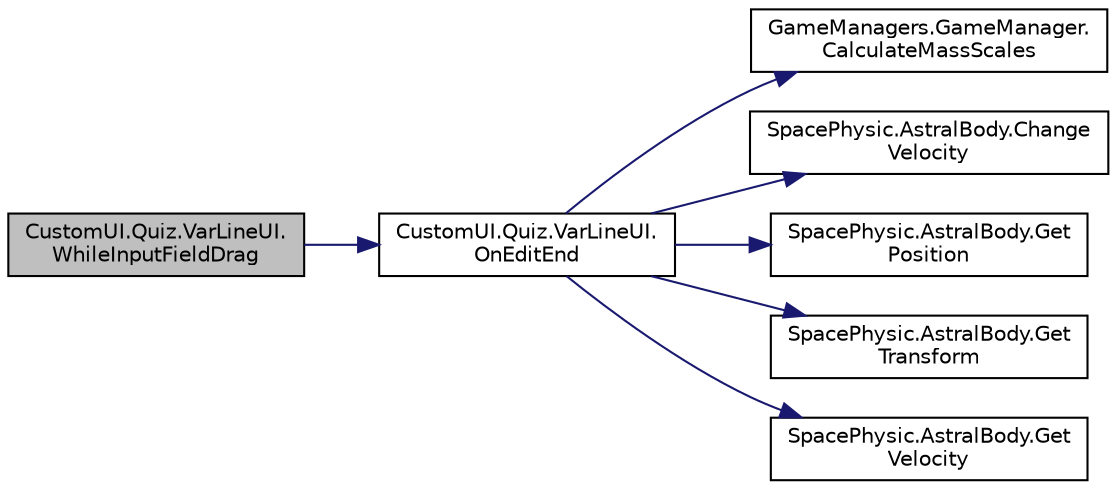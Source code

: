 digraph "CustomUI.Quiz.VarLineUI.WhileInputFieldDrag"
{
 // INTERACTIVE_SVG=YES
 // LATEX_PDF_SIZE
  edge [fontname="Helvetica",fontsize="10",labelfontname="Helvetica",labelfontsize="10"];
  node [fontname="Helvetica",fontsize="10",shape=record];
  rankdir="LR";
  Node1 [label="CustomUI.Quiz.VarLineUI.\lWhileInputFieldDrag",height=0.2,width=0.4,color="black", fillcolor="grey75", style="filled", fontcolor="black",tooltip=" "];
  Node1 -> Node2 [color="midnightblue",fontsize="10",style="solid",fontname="Helvetica"];
  Node2 [label="CustomUI.Quiz.VarLineUI.\lOnEditEnd",height=0.2,width=0.4,color="black", fillcolor="white", style="filled",URL="$class_custom_u_i_1_1_quiz_1_1_var_line_u_i.html#adfa12854be919178096c58aa61e50ff6",tooltip=" "];
  Node2 -> Node3 [color="midnightblue",fontsize="10",style="solid",fontname="Helvetica"];
  Node3 [label="GameManagers.GameManager.\lCalculateMassScales",height=0.2,width=0.4,color="black", fillcolor="white", style="filled",URL="$class_game_managers_1_1_game_manager.html#ab809f66044771ece537c01978381610f",tooltip="计算质量缩放"];
  Node2 -> Node4 [color="midnightblue",fontsize="10",style="solid",fontname="Helvetica"];
  Node4 [label="SpacePhysic.AstralBody.Change\lVelocity",height=0.2,width=0.4,color="black", fillcolor="white", style="filled",URL="$class_space_physic_1_1_astral_body.html#a8c43caafe4f528c08feb450cba3c5cd7",tooltip="调整星球速度"];
  Node2 -> Node5 [color="midnightblue",fontsize="10",style="solid",fontname="Helvetica"];
  Node5 [label="SpacePhysic.AstralBody.Get\lPosition",height=0.2,width=0.4,color="black", fillcolor="white", style="filled",URL="$class_space_physic_1_1_astral_body.html#aedfd2eada72ec832dde5a2d3aea31583",tooltip="委屈位置"];
  Node2 -> Node6 [color="midnightblue",fontsize="10",style="solid",fontname="Helvetica"];
  Node6 [label="SpacePhysic.AstralBody.Get\lTransform",height=0.2,width=0.4,color="black", fillcolor="white", style="filled",URL="$class_space_physic_1_1_astral_body.html#a879cbf857765e818349e4069e7bd4064",tooltip="获取坐标"];
  Node2 -> Node7 [color="midnightblue",fontsize="10",style="solid",fontname="Helvetica"];
  Node7 [label="SpacePhysic.AstralBody.Get\lVelocity",height=0.2,width=0.4,color="black", fillcolor="white", style="filled",URL="$class_space_physic_1_1_astral_body.html#a49a47294cf00916a50c42a62cda119f0",tooltip=" "];
}
